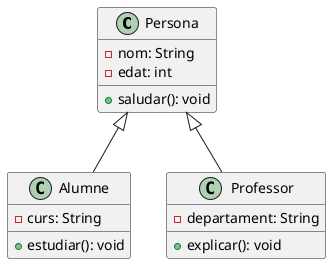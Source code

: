 @startuml

class Persona {
  -nom: String
  -edat: int
  +saludar(): void
}

class Alumne {
  -curs: String
  +estudiar(): void
}

class Professor {
  -departament: String
  +explicar(): void
}

Persona <|-- Alumne
Persona <|-- Professor

@enduml